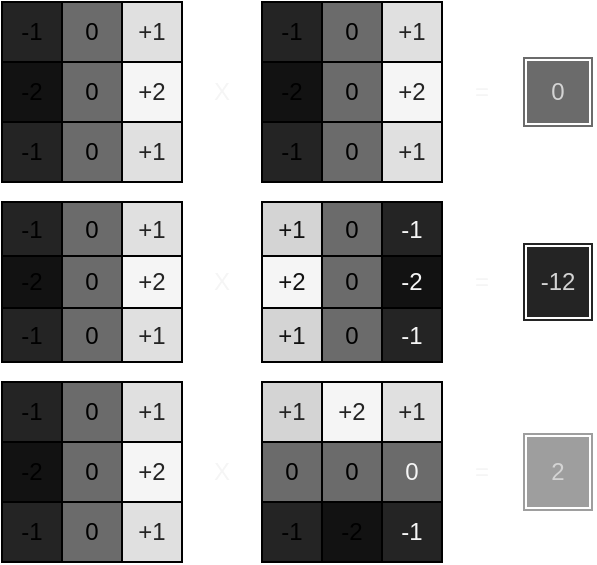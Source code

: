 <mxfile>
    <diagram id="VXIubfkonOULxpjzU7ml" name="Page-1">
        <mxGraphModel dx="751" dy="732" grid="1" gridSize="10" guides="1" tooltips="1" connect="1" arrows="1" fold="1" page="1" pageScale="1" pageWidth="320" pageHeight="300" math="0" shadow="0">
            <root>
                <mxCell id="0"/>
                <mxCell id="1" parent="0"/>
                <mxCell id="2" value="" style="childLayout=tableLayout;recursiveResize=0;shadow=0;fillColor=none;strokeColor=#FFFFFF;" vertex="1" parent="1">
                    <mxGeometry x="20" y="10" width="90" height="90" as="geometry"/>
                </mxCell>
                <mxCell id="3" value="" style="shape=tableRow;horizontal=0;startSize=0;swimlaneHead=0;swimlaneBody=0;top=0;left=0;bottom=0;right=0;dropTarget=0;collapsible=0;recursiveResize=0;expand=0;fontStyle=0;fillColor=none;strokeColor=inherit;" vertex="1" parent="2">
                    <mxGeometry width="90" height="30" as="geometry"/>
                </mxCell>
                <mxCell id="4" value="-1" style="connectable=0;recursiveResize=0;align=center;whiteSpace=wrap;html=1;fillColor=#242424;" vertex="1" parent="3">
                    <mxGeometry width="30" height="30" as="geometry">
                        <mxRectangle width="30" height="30" as="alternateBounds"/>
                    </mxGeometry>
                </mxCell>
                <mxCell id="5" value="0" style="connectable=0;recursiveResize=0;align=center;whiteSpace=wrap;html=1;fillColor=#6B6B6B;" vertex="1" parent="3">
                    <mxGeometry x="30" width="30" height="30" as="geometry">
                        <mxRectangle width="30" height="30" as="alternateBounds"/>
                    </mxGeometry>
                </mxCell>
                <mxCell id="6" value="+1" style="connectable=0;recursiveResize=0;align=center;whiteSpace=wrap;html=1;fillColor=#E0E0E0;fontColor=#242424;" vertex="1" parent="3">
                    <mxGeometry x="60" width="30" height="30" as="geometry">
                        <mxRectangle width="30" height="30" as="alternateBounds"/>
                    </mxGeometry>
                </mxCell>
                <mxCell id="7" style="shape=tableRow;horizontal=0;startSize=0;swimlaneHead=0;swimlaneBody=0;top=0;left=0;bottom=0;right=0;dropTarget=0;collapsible=0;recursiveResize=0;expand=0;fontStyle=0;fillColor=none;strokeColor=inherit;" vertex="1" parent="2">
                    <mxGeometry y="30" width="90" height="30" as="geometry"/>
                </mxCell>
                <mxCell id="8" value="-2" style="connectable=0;recursiveResize=0;align=center;whiteSpace=wrap;html=1;fillColor=#121212;" vertex="1" parent="7">
                    <mxGeometry width="30" height="30" as="geometry">
                        <mxRectangle width="30" height="30" as="alternateBounds"/>
                    </mxGeometry>
                </mxCell>
                <mxCell id="9" value="0" style="connectable=0;recursiveResize=0;align=center;whiteSpace=wrap;html=1;fillColor=#6B6B6B;" vertex="1" parent="7">
                    <mxGeometry x="30" width="30" height="30" as="geometry">
                        <mxRectangle width="30" height="30" as="alternateBounds"/>
                    </mxGeometry>
                </mxCell>
                <mxCell id="10" value="+2" style="connectable=0;recursiveResize=0;align=center;whiteSpace=wrap;html=1;fillColor=#F5F5F5;fontColor=#242424;" vertex="1" parent="7">
                    <mxGeometry x="60" width="30" height="30" as="geometry">
                        <mxRectangle width="30" height="30" as="alternateBounds"/>
                    </mxGeometry>
                </mxCell>
                <mxCell id="11" style="shape=tableRow;horizontal=0;startSize=0;swimlaneHead=0;swimlaneBody=0;top=0;left=0;bottom=0;right=0;dropTarget=0;collapsible=0;recursiveResize=0;expand=0;fontStyle=0;fillColor=none;strokeColor=inherit;" vertex="1" parent="2">
                    <mxGeometry y="60" width="90" height="30" as="geometry"/>
                </mxCell>
                <mxCell id="12" value="-1" style="connectable=0;recursiveResize=0;align=center;whiteSpace=wrap;html=1;fillColor=#242424;" vertex="1" parent="11">
                    <mxGeometry width="30" height="30" as="geometry">
                        <mxRectangle width="30" height="30" as="alternateBounds"/>
                    </mxGeometry>
                </mxCell>
                <mxCell id="13" value="0" style="connectable=0;recursiveResize=0;align=center;whiteSpace=wrap;html=1;fillColor=#6B6B6B;" vertex="1" parent="11">
                    <mxGeometry x="30" width="30" height="30" as="geometry">
                        <mxRectangle width="30" height="30" as="alternateBounds"/>
                    </mxGeometry>
                </mxCell>
                <mxCell id="14" value="+1" style="connectable=0;recursiveResize=0;align=center;whiteSpace=wrap;html=1;fillColor=#E0E0E0;fontColor=#242424;" vertex="1" parent="11">
                    <mxGeometry x="60" width="30" height="30" as="geometry">
                        <mxRectangle width="30" height="30" as="alternateBounds"/>
                    </mxGeometry>
                </mxCell>
                <mxCell id="15" value="" style="childLayout=tableLayout;recursiveResize=0;shadow=0;fillColor=none;strokeColor=#FFFFFF;" vertex="1" parent="1">
                    <mxGeometry x="150" y="10" width="90" height="90" as="geometry"/>
                </mxCell>
                <mxCell id="16" value="" style="shape=tableRow;horizontal=0;startSize=0;swimlaneHead=0;swimlaneBody=0;top=0;left=0;bottom=0;right=0;dropTarget=0;collapsible=0;recursiveResize=0;expand=0;fontStyle=0;fillColor=none;strokeColor=inherit;" vertex="1" parent="15">
                    <mxGeometry width="90" height="30" as="geometry"/>
                </mxCell>
                <mxCell id="17" value="-1" style="connectable=0;recursiveResize=0;align=center;whiteSpace=wrap;html=1;fillColor=#242424;" vertex="1" parent="16">
                    <mxGeometry width="30" height="30" as="geometry">
                        <mxRectangle width="30" height="30" as="alternateBounds"/>
                    </mxGeometry>
                </mxCell>
                <mxCell id="18" value="0" style="connectable=0;recursiveResize=0;align=center;whiteSpace=wrap;html=1;fillColor=#6B6B6B;" vertex="1" parent="16">
                    <mxGeometry x="30" width="30" height="30" as="geometry">
                        <mxRectangle width="30" height="30" as="alternateBounds"/>
                    </mxGeometry>
                </mxCell>
                <mxCell id="19" value="+1" style="connectable=0;recursiveResize=0;align=center;whiteSpace=wrap;html=1;fillColor=#E0E0E0;fontColor=#242424;" vertex="1" parent="16">
                    <mxGeometry x="60" width="30" height="30" as="geometry">
                        <mxRectangle width="30" height="30" as="alternateBounds"/>
                    </mxGeometry>
                </mxCell>
                <mxCell id="20" style="shape=tableRow;horizontal=0;startSize=0;swimlaneHead=0;swimlaneBody=0;top=0;left=0;bottom=0;right=0;dropTarget=0;collapsible=0;recursiveResize=0;expand=0;fontStyle=0;fillColor=none;strokeColor=inherit;" vertex="1" parent="15">
                    <mxGeometry y="30" width="90" height="30" as="geometry"/>
                </mxCell>
                <mxCell id="21" value="-2" style="connectable=0;recursiveResize=0;align=center;whiteSpace=wrap;html=1;fillColor=#121212;" vertex="1" parent="20">
                    <mxGeometry width="30" height="30" as="geometry">
                        <mxRectangle width="30" height="30" as="alternateBounds"/>
                    </mxGeometry>
                </mxCell>
                <mxCell id="22" value="0" style="connectable=0;recursiveResize=0;align=center;whiteSpace=wrap;html=1;fillColor=#6B6B6B;" vertex="1" parent="20">
                    <mxGeometry x="30" width="30" height="30" as="geometry">
                        <mxRectangle width="30" height="30" as="alternateBounds"/>
                    </mxGeometry>
                </mxCell>
                <mxCell id="23" value="+2" style="connectable=0;recursiveResize=0;align=center;whiteSpace=wrap;html=1;fillColor=#F5F5F5;fontColor=#242424;" vertex="1" parent="20">
                    <mxGeometry x="60" width="30" height="30" as="geometry">
                        <mxRectangle width="30" height="30" as="alternateBounds"/>
                    </mxGeometry>
                </mxCell>
                <mxCell id="24" style="shape=tableRow;horizontal=0;startSize=0;swimlaneHead=0;swimlaneBody=0;top=0;left=0;bottom=0;right=0;dropTarget=0;collapsible=0;recursiveResize=0;expand=0;fontStyle=0;fillColor=none;strokeColor=inherit;" vertex="1" parent="15">
                    <mxGeometry y="60" width="90" height="30" as="geometry"/>
                </mxCell>
                <mxCell id="25" value="-1" style="connectable=0;recursiveResize=0;align=center;whiteSpace=wrap;html=1;fillColor=#242424;" vertex="1" parent="24">
                    <mxGeometry width="30" height="30" as="geometry">
                        <mxRectangle width="30" height="30" as="alternateBounds"/>
                    </mxGeometry>
                </mxCell>
                <mxCell id="26" value="0" style="connectable=0;recursiveResize=0;align=center;whiteSpace=wrap;html=1;fillColor=#6B6B6B;" vertex="1" parent="24">
                    <mxGeometry x="30" width="30" height="30" as="geometry">
                        <mxRectangle width="30" height="30" as="alternateBounds"/>
                    </mxGeometry>
                </mxCell>
                <mxCell id="27" value="+1" style="connectable=0;recursiveResize=0;align=center;whiteSpace=wrap;html=1;fillColor=#E0E0E0;fontColor=#242424;" vertex="1" parent="24">
                    <mxGeometry x="60" width="30" height="30" as="geometry">
                        <mxRectangle width="30" height="30" as="alternateBounds"/>
                    </mxGeometry>
                </mxCell>
                <mxCell id="28" value="0" style="shape=ext;double=1;rounded=0;whiteSpace=wrap;html=1;strokeColor=#FFFFFF;fontColor=#D4D4D4;fillColor=#6B6B6B;" vertex="1" parent="1">
                    <mxGeometry x="280" y="37" width="36" height="36" as="geometry"/>
                </mxCell>
                <mxCell id="29" value="" style="childLayout=tableLayout;recursiveResize=0;shadow=0;fillColor=none;strokeColor=#FFFFFF;" vertex="1" parent="1">
                    <mxGeometry x="20" y="110" width="90" height="80" as="geometry"/>
                </mxCell>
                <mxCell id="30" value="" style="shape=tableRow;horizontal=0;startSize=0;swimlaneHead=0;swimlaneBody=0;top=0;left=0;bottom=0;right=0;dropTarget=0;collapsible=0;recursiveResize=0;expand=0;fontStyle=0;fillColor=none;strokeColor=inherit;" vertex="1" parent="29">
                    <mxGeometry width="90" height="27" as="geometry"/>
                </mxCell>
                <mxCell id="31" value="-1" style="connectable=0;recursiveResize=0;align=center;whiteSpace=wrap;html=1;fillColor=#242424;" vertex="1" parent="30">
                    <mxGeometry width="30" height="27" as="geometry">
                        <mxRectangle width="30" height="27" as="alternateBounds"/>
                    </mxGeometry>
                </mxCell>
                <mxCell id="32" value="0" style="connectable=0;recursiveResize=0;align=center;whiteSpace=wrap;html=1;fillColor=#6B6B6B;" vertex="1" parent="30">
                    <mxGeometry x="30" width="30" height="27" as="geometry">
                        <mxRectangle width="30" height="27" as="alternateBounds"/>
                    </mxGeometry>
                </mxCell>
                <mxCell id="33" value="+1" style="connectable=0;recursiveResize=0;align=center;whiteSpace=wrap;html=1;fillColor=#E0E0E0;fontColor=#242424;" vertex="1" parent="30">
                    <mxGeometry x="60" width="30" height="27" as="geometry">
                        <mxRectangle width="30" height="27" as="alternateBounds"/>
                    </mxGeometry>
                </mxCell>
                <mxCell id="34" style="shape=tableRow;horizontal=0;startSize=0;swimlaneHead=0;swimlaneBody=0;top=0;left=0;bottom=0;right=0;dropTarget=0;collapsible=0;recursiveResize=0;expand=0;fontStyle=0;fillColor=none;strokeColor=inherit;" vertex="1" parent="29">
                    <mxGeometry y="27" width="90" height="26" as="geometry"/>
                </mxCell>
                <mxCell id="35" value="-2" style="connectable=0;recursiveResize=0;align=center;whiteSpace=wrap;html=1;fillColor=#121212;" vertex="1" parent="34">
                    <mxGeometry width="30" height="26" as="geometry">
                        <mxRectangle width="30" height="26" as="alternateBounds"/>
                    </mxGeometry>
                </mxCell>
                <mxCell id="36" value="0" style="connectable=0;recursiveResize=0;align=center;whiteSpace=wrap;html=1;fillColor=#6B6B6B;" vertex="1" parent="34">
                    <mxGeometry x="30" width="30" height="26" as="geometry">
                        <mxRectangle width="30" height="26" as="alternateBounds"/>
                    </mxGeometry>
                </mxCell>
                <mxCell id="37" value="+2" style="connectable=0;recursiveResize=0;align=center;whiteSpace=wrap;html=1;fillColor=#F5F5F5;fontColor=#242424;" vertex="1" parent="34">
                    <mxGeometry x="60" width="30" height="26" as="geometry">
                        <mxRectangle width="30" height="26" as="alternateBounds"/>
                    </mxGeometry>
                </mxCell>
                <mxCell id="38" style="shape=tableRow;horizontal=0;startSize=0;swimlaneHead=0;swimlaneBody=0;top=0;left=0;bottom=0;right=0;dropTarget=0;collapsible=0;recursiveResize=0;expand=0;fontStyle=0;fillColor=none;strokeColor=inherit;" vertex="1" parent="29">
                    <mxGeometry y="53" width="90" height="27" as="geometry"/>
                </mxCell>
                <mxCell id="39" value="-1" style="connectable=0;recursiveResize=0;align=center;whiteSpace=wrap;html=1;fillColor=#242424;" vertex="1" parent="38">
                    <mxGeometry width="30" height="27" as="geometry">
                        <mxRectangle width="30" height="27" as="alternateBounds"/>
                    </mxGeometry>
                </mxCell>
                <mxCell id="40" value="0" style="connectable=0;recursiveResize=0;align=center;whiteSpace=wrap;html=1;fillColor=#6B6B6B;" vertex="1" parent="38">
                    <mxGeometry x="30" width="30" height="27" as="geometry">
                        <mxRectangle width="30" height="27" as="alternateBounds"/>
                    </mxGeometry>
                </mxCell>
                <mxCell id="41" value="+1" style="connectable=0;recursiveResize=0;align=center;whiteSpace=wrap;html=1;fillColor=#E0E0E0;fontColor=#242424;" vertex="1" parent="38">
                    <mxGeometry x="60" width="30" height="27" as="geometry">
                        <mxRectangle width="30" height="27" as="alternateBounds"/>
                    </mxGeometry>
                </mxCell>
                <mxCell id="42" value="" style="childLayout=tableLayout;recursiveResize=0;shadow=0;fillColor=none;strokeColor=#FFFFFF;" vertex="1" parent="1">
                    <mxGeometry x="150" y="110" width="90" height="80" as="geometry"/>
                </mxCell>
                <mxCell id="43" value="" style="shape=tableRow;horizontal=0;startSize=0;swimlaneHead=0;swimlaneBody=0;top=0;left=0;bottom=0;right=0;dropTarget=0;collapsible=0;recursiveResize=0;expand=0;fontStyle=0;fillColor=none;strokeColor=inherit;" vertex="1" parent="42">
                    <mxGeometry width="90" height="27" as="geometry"/>
                </mxCell>
                <mxCell id="44" value="+1" style="connectable=0;recursiveResize=0;align=center;whiteSpace=wrap;html=1;fillColor=#D4D4D4;fontColor=#121212;" vertex="1" parent="43">
                    <mxGeometry width="30" height="27" as="geometry">
                        <mxRectangle width="30" height="27" as="alternateBounds"/>
                    </mxGeometry>
                </mxCell>
                <mxCell id="45" value="0" style="connectable=0;recursiveResize=0;align=center;whiteSpace=wrap;html=1;fillColor=#6B6B6B;" vertex="1" parent="43">
                    <mxGeometry x="30" width="30" height="27" as="geometry">
                        <mxRectangle width="30" height="27" as="alternateBounds"/>
                    </mxGeometry>
                </mxCell>
                <mxCell id="46" value="-1" style="connectable=0;recursiveResize=0;align=center;whiteSpace=wrap;html=1;fillColor=#242424;fontColor=#F5F5F5;" vertex="1" parent="43">
                    <mxGeometry x="60" width="30" height="27" as="geometry">
                        <mxRectangle width="30" height="27" as="alternateBounds"/>
                    </mxGeometry>
                </mxCell>
                <mxCell id="47" style="shape=tableRow;horizontal=0;startSize=0;swimlaneHead=0;swimlaneBody=0;top=0;left=0;bottom=0;right=0;dropTarget=0;collapsible=0;recursiveResize=0;expand=0;fontStyle=0;fillColor=none;strokeColor=inherit;" vertex="1" parent="42">
                    <mxGeometry y="27" width="90" height="26" as="geometry"/>
                </mxCell>
                <mxCell id="48" value="+2" style="connectable=0;recursiveResize=0;align=center;whiteSpace=wrap;html=1;fillColor=#F5F5F5;fontColor=#121212;" vertex="1" parent="47">
                    <mxGeometry width="30" height="26" as="geometry">
                        <mxRectangle width="30" height="26" as="alternateBounds"/>
                    </mxGeometry>
                </mxCell>
                <mxCell id="49" value="0" style="connectable=0;recursiveResize=0;align=center;whiteSpace=wrap;html=1;fillColor=#6B6B6B;" vertex="1" parent="47">
                    <mxGeometry x="30" width="30" height="26" as="geometry">
                        <mxRectangle width="30" height="26" as="alternateBounds"/>
                    </mxGeometry>
                </mxCell>
                <mxCell id="50" value="-2" style="connectable=0;recursiveResize=0;align=center;whiteSpace=wrap;html=1;fillColor=#121212;fontColor=#F5F5F5;" vertex="1" parent="47">
                    <mxGeometry x="60" width="30" height="26" as="geometry">
                        <mxRectangle width="30" height="26" as="alternateBounds"/>
                    </mxGeometry>
                </mxCell>
                <mxCell id="51" style="shape=tableRow;horizontal=0;startSize=0;swimlaneHead=0;swimlaneBody=0;top=0;left=0;bottom=0;right=0;dropTarget=0;collapsible=0;recursiveResize=0;expand=0;fontStyle=0;fillColor=none;strokeColor=inherit;" vertex="1" parent="42">
                    <mxGeometry y="53" width="90" height="27" as="geometry"/>
                </mxCell>
                <mxCell id="52" value="+1" style="connectable=0;recursiveResize=0;align=center;whiteSpace=wrap;html=1;fillColor=#D4D4D4;fontColor=#121212;" vertex="1" parent="51">
                    <mxGeometry width="30" height="27" as="geometry">
                        <mxRectangle width="30" height="27" as="alternateBounds"/>
                    </mxGeometry>
                </mxCell>
                <mxCell id="53" value="0" style="connectable=0;recursiveResize=0;align=center;whiteSpace=wrap;html=1;fillColor=#6B6B6B;" vertex="1" parent="51">
                    <mxGeometry x="30" width="30" height="27" as="geometry">
                        <mxRectangle width="30" height="27" as="alternateBounds"/>
                    </mxGeometry>
                </mxCell>
                <mxCell id="54" value="-1" style="connectable=0;recursiveResize=0;align=center;whiteSpace=wrap;html=1;fillColor=#242424;fontColor=#F5F5F5;" vertex="1" parent="51">
                    <mxGeometry x="60" width="30" height="27" as="geometry">
                        <mxRectangle width="30" height="27" as="alternateBounds"/>
                    </mxGeometry>
                </mxCell>
                <mxCell id="69" value="-12" style="shape=ext;double=1;rounded=0;whiteSpace=wrap;html=1;strokeColor=#FFFFFF;fontColor=#D4D4D4;fillColor=#242424;" vertex="1" parent="1">
                    <mxGeometry x="280" y="130" width="36" height="40" as="geometry"/>
                </mxCell>
                <mxCell id="70" value="" style="childLayout=tableLayout;recursiveResize=0;shadow=0;fillColor=none;strokeColor=#FFFFFF;" vertex="1" parent="1">
                    <mxGeometry x="20" y="200" width="90" height="90" as="geometry"/>
                </mxCell>
                <mxCell id="71" value="" style="shape=tableRow;horizontal=0;startSize=0;swimlaneHead=0;swimlaneBody=0;top=0;left=0;bottom=0;right=0;dropTarget=0;collapsible=0;recursiveResize=0;expand=0;fontStyle=0;fillColor=none;strokeColor=inherit;" vertex="1" parent="70">
                    <mxGeometry width="90" height="30" as="geometry"/>
                </mxCell>
                <mxCell id="72" value="-1" style="connectable=0;recursiveResize=0;align=center;whiteSpace=wrap;html=1;fillColor=#242424;" vertex="1" parent="71">
                    <mxGeometry width="30" height="30" as="geometry">
                        <mxRectangle width="30" height="30" as="alternateBounds"/>
                    </mxGeometry>
                </mxCell>
                <mxCell id="73" value="0" style="connectable=0;recursiveResize=0;align=center;whiteSpace=wrap;html=1;fillColor=#6B6B6B;" vertex="1" parent="71">
                    <mxGeometry x="30" width="30" height="30" as="geometry">
                        <mxRectangle width="30" height="30" as="alternateBounds"/>
                    </mxGeometry>
                </mxCell>
                <mxCell id="74" value="+1" style="connectable=0;recursiveResize=0;align=center;whiteSpace=wrap;html=1;fillColor=#E0E0E0;fontColor=#242424;" vertex="1" parent="71">
                    <mxGeometry x="60" width="30" height="30" as="geometry">
                        <mxRectangle width="30" height="30" as="alternateBounds"/>
                    </mxGeometry>
                </mxCell>
                <mxCell id="75" style="shape=tableRow;horizontal=0;startSize=0;swimlaneHead=0;swimlaneBody=0;top=0;left=0;bottom=0;right=0;dropTarget=0;collapsible=0;recursiveResize=0;expand=0;fontStyle=0;fillColor=none;strokeColor=inherit;" vertex="1" parent="70">
                    <mxGeometry y="30" width="90" height="30" as="geometry"/>
                </mxCell>
                <mxCell id="76" value="-2" style="connectable=0;recursiveResize=0;align=center;whiteSpace=wrap;html=1;fillColor=#121212;" vertex="1" parent="75">
                    <mxGeometry width="30" height="30" as="geometry">
                        <mxRectangle width="30" height="30" as="alternateBounds"/>
                    </mxGeometry>
                </mxCell>
                <mxCell id="77" value="0" style="connectable=0;recursiveResize=0;align=center;whiteSpace=wrap;html=1;fillColor=#6B6B6B;" vertex="1" parent="75">
                    <mxGeometry x="30" width="30" height="30" as="geometry">
                        <mxRectangle width="30" height="30" as="alternateBounds"/>
                    </mxGeometry>
                </mxCell>
                <mxCell id="78" value="+2" style="connectable=0;recursiveResize=0;align=center;whiteSpace=wrap;html=1;fillColor=#F5F5F5;fontColor=#242424;" vertex="1" parent="75">
                    <mxGeometry x="60" width="30" height="30" as="geometry">
                        <mxRectangle width="30" height="30" as="alternateBounds"/>
                    </mxGeometry>
                </mxCell>
                <mxCell id="79" style="shape=tableRow;horizontal=0;startSize=0;swimlaneHead=0;swimlaneBody=0;top=0;left=0;bottom=0;right=0;dropTarget=0;collapsible=0;recursiveResize=0;expand=0;fontStyle=0;fillColor=none;strokeColor=inherit;" vertex="1" parent="70">
                    <mxGeometry y="60" width="90" height="30" as="geometry"/>
                </mxCell>
                <mxCell id="80" value="-1" style="connectable=0;recursiveResize=0;align=center;whiteSpace=wrap;html=1;fillColor=#242424;" vertex="1" parent="79">
                    <mxGeometry width="30" height="30" as="geometry">
                        <mxRectangle width="30" height="30" as="alternateBounds"/>
                    </mxGeometry>
                </mxCell>
                <mxCell id="81" value="0" style="connectable=0;recursiveResize=0;align=center;whiteSpace=wrap;html=1;fillColor=#6B6B6B;" vertex="1" parent="79">
                    <mxGeometry x="30" width="30" height="30" as="geometry">
                        <mxRectangle width="30" height="30" as="alternateBounds"/>
                    </mxGeometry>
                </mxCell>
                <mxCell id="82" value="+1" style="connectable=0;recursiveResize=0;align=center;whiteSpace=wrap;html=1;fillColor=#E0E0E0;fontColor=#242424;" vertex="1" parent="79">
                    <mxGeometry x="60" width="30" height="30" as="geometry">
                        <mxRectangle width="30" height="30" as="alternateBounds"/>
                    </mxGeometry>
                </mxCell>
                <mxCell id="83" value="" style="childLayout=tableLayout;recursiveResize=0;shadow=0;fillColor=none;strokeColor=#FFFFFF;" vertex="1" parent="1">
                    <mxGeometry x="150" y="200" width="90" height="90" as="geometry"/>
                </mxCell>
                <mxCell id="84" value="" style="shape=tableRow;horizontal=0;startSize=0;swimlaneHead=0;swimlaneBody=0;top=0;left=0;bottom=0;right=0;dropTarget=0;collapsible=0;recursiveResize=0;expand=0;fontStyle=0;fillColor=none;strokeColor=inherit;" vertex="1" parent="83">
                    <mxGeometry width="90" height="30" as="geometry"/>
                </mxCell>
                <mxCell id="85" value="+1" style="connectable=0;recursiveResize=0;align=center;whiteSpace=wrap;html=1;fillColor=#D4D4D4;fontColor=#242424;" vertex="1" parent="84">
                    <mxGeometry width="30" height="30" as="geometry">
                        <mxRectangle width="30" height="30" as="alternateBounds"/>
                    </mxGeometry>
                </mxCell>
                <mxCell id="86" value="+2" style="connectable=0;recursiveResize=0;align=center;whiteSpace=wrap;html=1;fillColor=#F5F5F5;fontColor=#242424;" vertex="1" parent="84">
                    <mxGeometry x="30" width="30" height="30" as="geometry">
                        <mxRectangle width="30" height="30" as="alternateBounds"/>
                    </mxGeometry>
                </mxCell>
                <mxCell id="87" value="+1" style="connectable=0;recursiveResize=0;align=center;whiteSpace=wrap;html=1;fillColor=#E0E0E0;fontColor=#242424;" vertex="1" parent="84">
                    <mxGeometry x="60" width="30" height="30" as="geometry">
                        <mxRectangle width="30" height="30" as="alternateBounds"/>
                    </mxGeometry>
                </mxCell>
                <mxCell id="88" style="shape=tableRow;horizontal=0;startSize=0;swimlaneHead=0;swimlaneBody=0;top=0;left=0;bottom=0;right=0;dropTarget=0;collapsible=0;recursiveResize=0;expand=0;fontStyle=0;fillColor=none;strokeColor=inherit;" vertex="1" parent="83">
                    <mxGeometry y="30" width="90" height="30" as="geometry"/>
                </mxCell>
                <mxCell id="89" value="0" style="connectable=0;recursiveResize=0;align=center;whiteSpace=wrap;html=1;fillColor=#6B6B6B;" vertex="1" parent="88">
                    <mxGeometry width="30" height="30" as="geometry">
                        <mxRectangle width="30" height="30" as="alternateBounds"/>
                    </mxGeometry>
                </mxCell>
                <mxCell id="90" value="0" style="connectable=0;recursiveResize=0;align=center;whiteSpace=wrap;html=1;fillColor=#6B6B6B;" vertex="1" parent="88">
                    <mxGeometry x="30" width="30" height="30" as="geometry">
                        <mxRectangle width="30" height="30" as="alternateBounds"/>
                    </mxGeometry>
                </mxCell>
                <mxCell id="91" value="0" style="connectable=0;recursiveResize=0;align=center;whiteSpace=wrap;html=1;fillColor=#6B6B6B;fontColor=#F5F5F5;" vertex="1" parent="88">
                    <mxGeometry x="60" width="30" height="30" as="geometry">
                        <mxRectangle width="30" height="30" as="alternateBounds"/>
                    </mxGeometry>
                </mxCell>
                <mxCell id="92" style="shape=tableRow;horizontal=0;startSize=0;swimlaneHead=0;swimlaneBody=0;top=0;left=0;bottom=0;right=0;dropTarget=0;collapsible=0;recursiveResize=0;expand=0;fontStyle=0;fillColor=none;strokeColor=inherit;" vertex="1" parent="83">
                    <mxGeometry y="60" width="90" height="30" as="geometry"/>
                </mxCell>
                <mxCell id="93" value="-1" style="connectable=0;recursiveResize=0;align=center;whiteSpace=wrap;html=1;fillColor=#242424;" vertex="1" parent="92">
                    <mxGeometry width="30" height="30" as="geometry">
                        <mxRectangle width="30" height="30" as="alternateBounds"/>
                    </mxGeometry>
                </mxCell>
                <mxCell id="94" value="-2" style="connectable=0;recursiveResize=0;align=center;whiteSpace=wrap;html=1;fillColor=#121212;" vertex="1" parent="92">
                    <mxGeometry x="30" width="30" height="30" as="geometry">
                        <mxRectangle width="30" height="30" as="alternateBounds"/>
                    </mxGeometry>
                </mxCell>
                <mxCell id="95" value="&lt;font color=&quot;#f5f5f5&quot;&gt;-1&lt;/font&gt;" style="connectable=0;recursiveResize=0;align=center;whiteSpace=wrap;html=1;fillColor=#242424;fontColor=#242424;" vertex="1" parent="92">
                    <mxGeometry x="60" width="30" height="30" as="geometry">
                        <mxRectangle width="30" height="30" as="alternateBounds"/>
                    </mxGeometry>
                </mxCell>
                <mxCell id="96" value="2" style="shape=ext;double=1;rounded=0;whiteSpace=wrap;html=1;strokeColor=#FFFFFF;fontColor=#D4D4D4;fillColor=#9E9E9E;" vertex="1" parent="1">
                    <mxGeometry x="280" y="225" width="36" height="40" as="geometry"/>
                </mxCell>
                <mxCell id="124" value="X" style="text;html=1;strokeColor=none;fillColor=none;align=center;verticalAlign=middle;whiteSpace=wrap;rounded=0;fontColor=#F5F5F5;" vertex="1" parent="1">
                    <mxGeometry x="110" y="40" width="40" height="30" as="geometry"/>
                </mxCell>
                <mxCell id="125" value="X" style="text;html=1;strokeColor=none;fillColor=none;align=center;verticalAlign=middle;whiteSpace=wrap;rounded=0;fontColor=#F5F5F5;" vertex="1" parent="1">
                    <mxGeometry x="110" y="135" width="40" height="30" as="geometry"/>
                </mxCell>
                <mxCell id="126" value="X" style="text;html=1;strokeColor=none;fillColor=none;align=center;verticalAlign=middle;whiteSpace=wrap;rounded=0;fontColor=#F5F5F5;" vertex="1" parent="1">
                    <mxGeometry x="110" y="230" width="40" height="30" as="geometry"/>
                </mxCell>
                <mxCell id="127" value="=" style="text;html=1;strokeColor=none;fillColor=none;align=center;verticalAlign=middle;whiteSpace=wrap;rounded=0;fontColor=#F5F5F5;" vertex="1" parent="1">
                    <mxGeometry x="240" y="230" width="40" height="30" as="geometry"/>
                </mxCell>
                <mxCell id="128" value="=" style="text;html=1;strokeColor=none;fillColor=none;align=center;verticalAlign=middle;whiteSpace=wrap;rounded=0;fontColor=#F5F5F5;" vertex="1" parent="1">
                    <mxGeometry x="240" y="135" width="40" height="30" as="geometry"/>
                </mxCell>
                <mxCell id="129" value="=" style="text;html=1;strokeColor=none;fillColor=none;align=center;verticalAlign=middle;whiteSpace=wrap;rounded=0;fontColor=#F5F5F5;" vertex="1" parent="1">
                    <mxGeometry x="240" y="40" width="40" height="30" as="geometry"/>
                </mxCell>
            </root>
        </mxGraphModel>
    </diagram>
</mxfile>